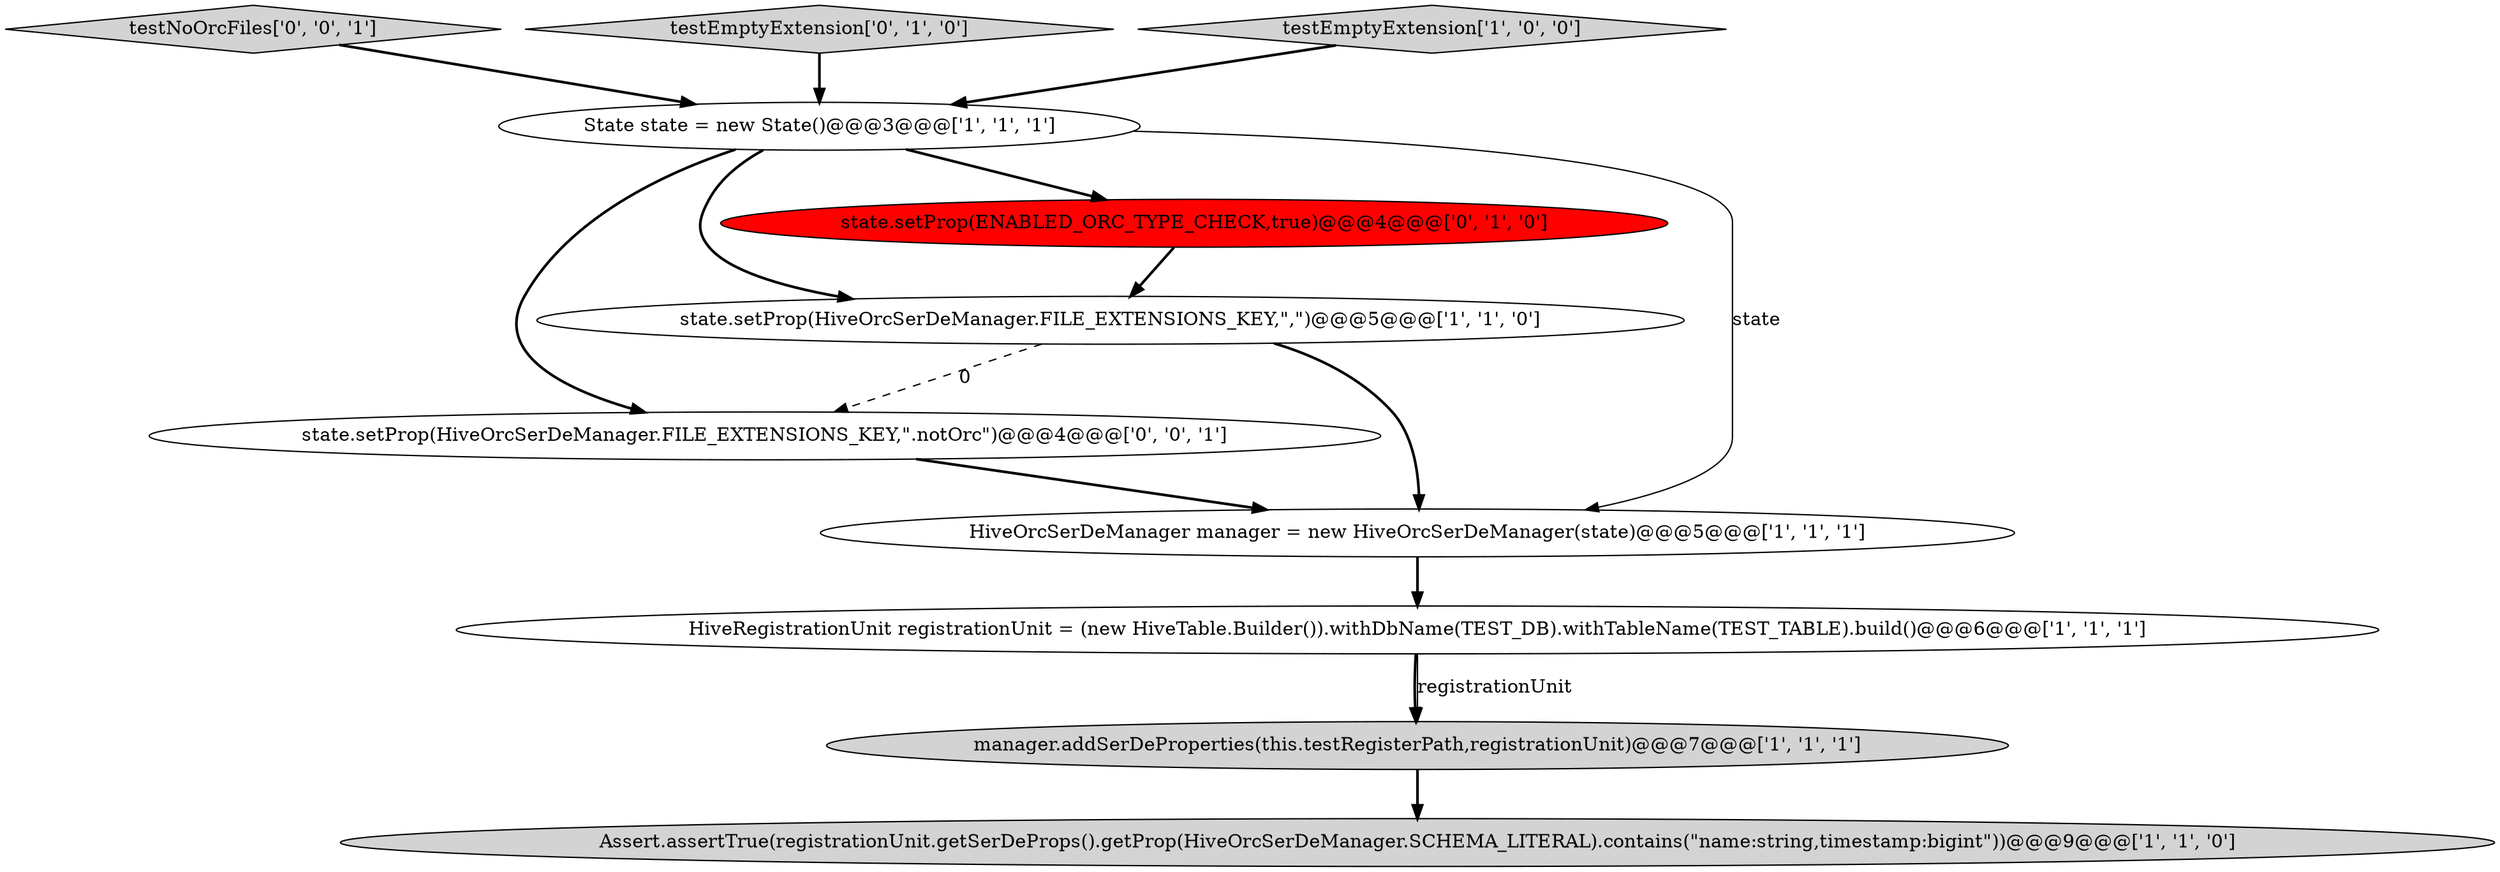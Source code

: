 digraph {
3 [style = filled, label = "Assert.assertTrue(registrationUnit.getSerDeProps().getProp(HiveOrcSerDeManager.SCHEMA_LITERAL).contains(\"name:string,timestamp:bigint\"))@@@9@@@['1', '1', '0']", fillcolor = lightgray, shape = ellipse image = "AAA0AAABBB1BBB"];
7 [style = filled, label = "state.setProp(ENABLED_ORC_TYPE_CHECK,true)@@@4@@@['0', '1', '0']", fillcolor = red, shape = ellipse image = "AAA1AAABBB2BBB"];
6 [style = filled, label = "State state = new State()@@@3@@@['1', '1', '1']", fillcolor = white, shape = ellipse image = "AAA0AAABBB1BBB"];
9 [style = filled, label = "testNoOrcFiles['0', '0', '1']", fillcolor = lightgray, shape = diamond image = "AAA0AAABBB3BBB"];
10 [style = filled, label = "state.setProp(HiveOrcSerDeManager.FILE_EXTENSIONS_KEY,\".notOrc\")@@@4@@@['0', '0', '1']", fillcolor = white, shape = ellipse image = "AAA0AAABBB3BBB"];
8 [style = filled, label = "testEmptyExtension['0', '1', '0']", fillcolor = lightgray, shape = diamond image = "AAA0AAABBB2BBB"];
1 [style = filled, label = "manager.addSerDeProperties(this.testRegisterPath,registrationUnit)@@@7@@@['1', '1', '1']", fillcolor = lightgray, shape = ellipse image = "AAA0AAABBB1BBB"];
2 [style = filled, label = "HiveOrcSerDeManager manager = new HiveOrcSerDeManager(state)@@@5@@@['1', '1', '1']", fillcolor = white, shape = ellipse image = "AAA0AAABBB1BBB"];
4 [style = filled, label = "state.setProp(HiveOrcSerDeManager.FILE_EXTENSIONS_KEY,\",\")@@@5@@@['1', '1', '0']", fillcolor = white, shape = ellipse image = "AAA0AAABBB1BBB"];
5 [style = filled, label = "testEmptyExtension['1', '0', '0']", fillcolor = lightgray, shape = diamond image = "AAA0AAABBB1BBB"];
0 [style = filled, label = "HiveRegistrationUnit registrationUnit = (new HiveTable.Builder()).withDbName(TEST_DB).withTableName(TEST_TABLE).build()@@@6@@@['1', '1', '1']", fillcolor = white, shape = ellipse image = "AAA0AAABBB1BBB"];
1->3 [style = bold, label=""];
6->4 [style = bold, label=""];
10->2 [style = bold, label=""];
2->0 [style = bold, label=""];
8->6 [style = bold, label=""];
4->2 [style = bold, label=""];
7->4 [style = bold, label=""];
5->6 [style = bold, label=""];
6->7 [style = bold, label=""];
4->10 [style = dashed, label="0"];
0->1 [style = bold, label=""];
0->1 [style = solid, label="registrationUnit"];
6->10 [style = bold, label=""];
6->2 [style = solid, label="state"];
9->6 [style = bold, label=""];
}
